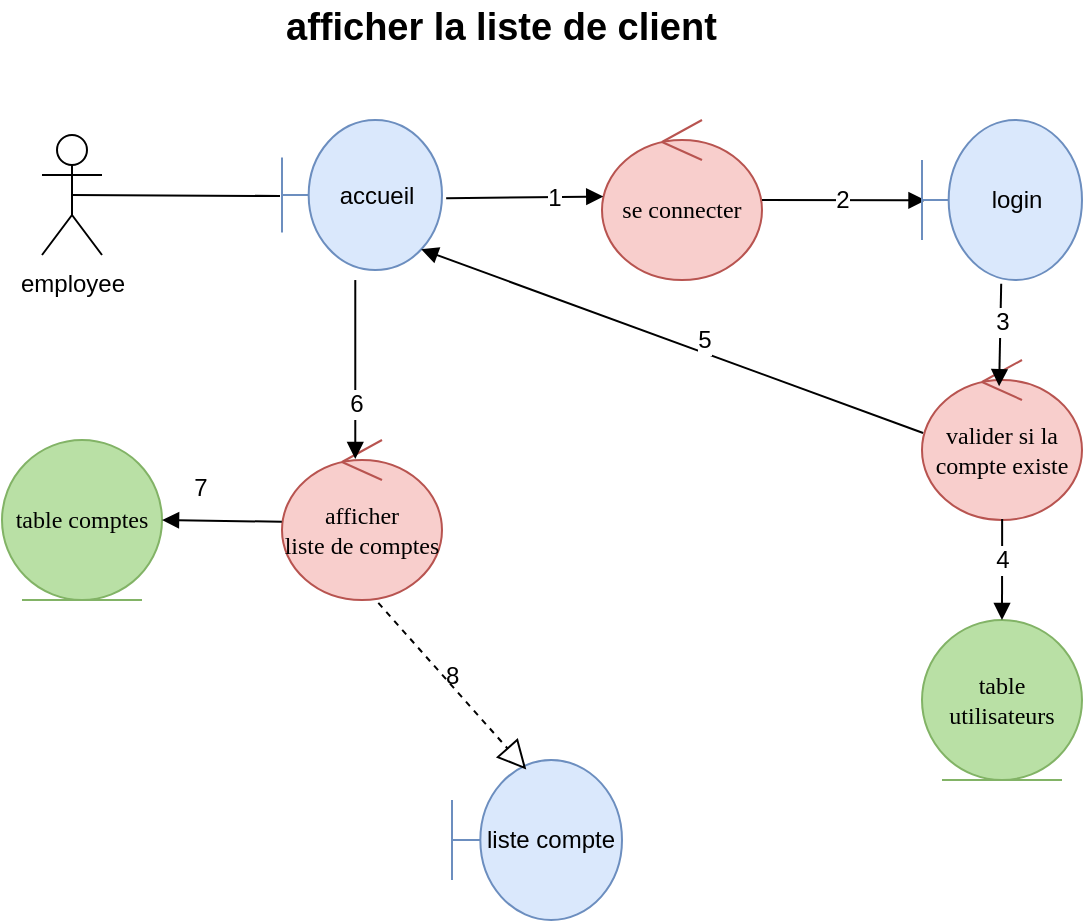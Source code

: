 <mxfile version="12.2.0" type="device" pages="1"><diagram id="a8F-KpxeSo2esNF1dB-o" name="Page-1"><mxGraphModel dx="752" dy="460" grid="1" gridSize="10" guides="1" tooltips="1" connect="1" arrows="1" fold="1" page="1" pageScale="1" pageWidth="827" pageHeight="1169" math="0" shadow="0"><root><mxCell id="0"/><mxCell id="1" parent="0"/><mxCell id="uXGSyfwkB0Nuc29Ko5D3-1" value="accueil" style="shape=umlBoundary;whiteSpace=wrap;html=1;fillColor=#dae8fc;strokeColor=#6c8ebf;" parent="1" vertex="1"><mxGeometry x="280" y="70" width="80" height="75" as="geometry"/></mxCell><mxCell id="uXGSyfwkB0Nuc29Ko5D3-2" value="afficher&lt;br&gt;liste de comptes" style="ellipse;shape=umlControl;whiteSpace=wrap;html=1;fontFamily=Verdana;fillColor=#f8cecc;strokeColor=#b85450;" parent="1" vertex="1"><mxGeometry x="280" y="230" width="80" height="80" as="geometry"/></mxCell><mxCell id="uXGSyfwkB0Nuc29Ko5D3-3" value="table comptes" style="ellipse;shape=umlEntity;whiteSpace=wrap;html=1;fontFamily=Verdana;fillColor=#B9E0A5;strokeColor=#82b366;" parent="1" vertex="1"><mxGeometry x="140" y="230" width="80" height="80" as="geometry"/></mxCell><mxCell id="uXGSyfwkB0Nuc29Ko5D3-8" value="employee" style="shape=umlActor;verticalLabelPosition=bottom;labelBackgroundColor=#ffffff;verticalAlign=top;html=1;outlineConnect=0;" parent="1" vertex="1"><mxGeometry x="160" y="77.5" width="30" height="60" as="geometry"/></mxCell><mxCell id="uXGSyfwkB0Nuc29Ko5D3-9" value="" style="endArrow=none;html=1;exitX=0.5;exitY=0.5;exitDx=0;exitDy=0;exitPerimeter=0;" parent="1" source="uXGSyfwkB0Nuc29Ko5D3-8" edge="1"><mxGeometry width="50" height="50" relative="1" as="geometry"><mxPoint x="200" y="116" as="sourcePoint"/><mxPoint x="279" y="108" as="targetPoint"/></mxGeometry></mxCell><mxCell id="uXGSyfwkB0Nuc29Ko5D3-13" value="liste compte" style="shape=umlBoundary;whiteSpace=wrap;html=1;fillColor=#dae8fc;strokeColor=#6c8ebf;" parent="1" vertex="1"><mxGeometry x="365" y="390" width="85" height="80" as="geometry"/></mxCell><mxCell id="uXGSyfwkB0Nuc29Ko5D3-24" value="se connecter" style="ellipse;shape=umlControl;whiteSpace=wrap;html=1;fontFamily=Verdana;fillColor=#f8cecc;strokeColor=#b85450;" parent="1" vertex="1"><mxGeometry x="440" y="70" width="80" height="80" as="geometry"/></mxCell><mxCell id="uXGSyfwkB0Nuc29Ko5D3-25" value="" style="html=1;verticalAlign=bottom;endArrow=block;fontFamily=Verdana;entryX=0.022;entryY=0.502;entryDx=0;entryDy=0;entryPerimeter=0;" parent="1" target="uXGSyfwkB0Nuc29Ko5D3-28" edge="1"><mxGeometry x="0.02" y="-28" width="80" relative="1" as="geometry"><mxPoint x="520" y="110" as="sourcePoint"/><mxPoint x="637" y="111" as="targetPoint"/><Array as="points"/><mxPoint as="offset"/></mxGeometry></mxCell><mxCell id="uXGSyfwkB0Nuc29Ko5D3-26" value="2" style="text;html=1;resizable=0;points=[];align=center;verticalAlign=middle;labelBackgroundColor=#ffffff;" parent="uXGSyfwkB0Nuc29Ko5D3-25" vertex="1" connectable="0"><mxGeometry x="0.38" relative="1" as="geometry"><mxPoint x="-16.5" as="offset"/></mxGeometry></mxCell><mxCell id="uXGSyfwkB0Nuc29Ko5D3-27" value="table utilisateurs" style="ellipse;shape=umlEntity;whiteSpace=wrap;html=1;fontFamily=Verdana;fillColor=#B9E0A5;strokeColor=#82b366;" parent="1" vertex="1"><mxGeometry x="600" y="320" width="80" height="80" as="geometry"/></mxCell><mxCell id="uXGSyfwkB0Nuc29Ko5D3-28" value="login" style="shape=umlBoundary;whiteSpace=wrap;html=1;fillColor=#dae8fc;strokeColor=#6c8ebf;" parent="1" vertex="1"><mxGeometry x="600" y="70" width="80" height="80" as="geometry"/></mxCell><mxCell id="uXGSyfwkB0Nuc29Ko5D3-29" value="valider si la compte existe" style="ellipse;shape=umlControl;whiteSpace=wrap;html=1;fontFamily=Verdana;fillColor=#f8cecc;strokeColor=#b85450;" parent="1" vertex="1"><mxGeometry x="600" y="190" width="80" height="80" as="geometry"/></mxCell><mxCell id="uXGSyfwkB0Nuc29Ko5D3-30" value="" style="html=1;verticalAlign=bottom;endArrow=block;fontFamily=Verdana;entryX=0.482;entryY=0.164;entryDx=0;entryDy=0;entryPerimeter=0;exitX=0.495;exitY=1.023;exitDx=0;exitDy=0;exitPerimeter=0;" parent="1" source="uXGSyfwkB0Nuc29Ko5D3-28" target="uXGSyfwkB0Nuc29Ko5D3-29" edge="1"><mxGeometry x="0.02" y="-28" width="80" relative="1" as="geometry"><mxPoint x="523" y="121" as="sourcePoint"/><mxPoint x="647" y="121" as="targetPoint"/><Array as="points"/><mxPoint as="offset"/></mxGeometry></mxCell><mxCell id="uXGSyfwkB0Nuc29Ko5D3-31" value="3" style="text;html=1;resizable=0;points=[];align=center;verticalAlign=middle;labelBackgroundColor=#ffffff;" parent="uXGSyfwkB0Nuc29Ko5D3-30" vertex="1" connectable="0"><mxGeometry x="0.38" relative="1" as="geometry"><mxPoint x="1" y="-17" as="offset"/></mxGeometry></mxCell><mxCell id="uXGSyfwkB0Nuc29Ko5D3-32" value="" style="html=1;verticalAlign=bottom;endArrow=block;fontFamily=Verdana;entryX=0.5;entryY=0;entryDx=0;entryDy=0;exitX=0.501;exitY=0.993;exitDx=0;exitDy=0;exitPerimeter=0;" parent="1" source="uXGSyfwkB0Nuc29Ko5D3-29" target="uXGSyfwkB0Nuc29Ko5D3-27" edge="1"><mxGeometry x="0.02" y="-28" width="80" relative="1" as="geometry"><mxPoint x="697.4" y="163.12" as="sourcePoint"/><mxPoint x="696.74" y="243.12" as="targetPoint"/><Array as="points"/><mxPoint as="offset"/></mxGeometry></mxCell><mxCell id="uXGSyfwkB0Nuc29Ko5D3-33" value="4" style="text;html=1;resizable=0;points=[];align=center;verticalAlign=middle;labelBackgroundColor=#ffffff;" parent="uXGSyfwkB0Nuc29Ko5D3-32" vertex="1" connectable="0"><mxGeometry x="0.38" relative="1" as="geometry"><mxPoint y="-14.5" as="offset"/></mxGeometry></mxCell><mxCell id="uXGSyfwkB0Nuc29Ko5D3-34" value="" style="html=1;verticalAlign=bottom;endArrow=block;fontFamily=Verdana;exitX=1.026;exitY=0.521;exitDx=0;exitDy=0;exitPerimeter=0;entryX=0.008;entryY=0.478;entryDx=0;entryDy=0;entryPerimeter=0;" parent="1" source="uXGSyfwkB0Nuc29Ko5D3-1" target="uXGSyfwkB0Nuc29Ko5D3-24" edge="1"><mxGeometry x="0.02" y="-28" width="80" relative="1" as="geometry"><mxPoint x="523" y="121.0" as="sourcePoint"/><mxPoint x="460" y="120" as="targetPoint"/><Array as="points"/><mxPoint as="offset"/></mxGeometry></mxCell><mxCell id="uXGSyfwkB0Nuc29Ko5D3-35" value="1" style="text;html=1;resizable=0;points=[];align=center;verticalAlign=middle;labelBackgroundColor=#ffffff;" parent="uXGSyfwkB0Nuc29Ko5D3-34" vertex="1" connectable="0"><mxGeometry x="0.38" relative="1" as="geometry"><mxPoint as="offset"/></mxGeometry></mxCell><mxCell id="uXGSyfwkB0Nuc29Ko5D3-38" value="" style="html=1;verticalAlign=bottom;endArrow=block;fontFamily=Verdana;entryX=0.87;entryY=0.862;entryDx=0;entryDy=0;entryPerimeter=0;exitX=0.007;exitY=0.456;exitDx=0;exitDy=0;exitPerimeter=0;" parent="1" source="uXGSyfwkB0Nuc29Ko5D3-29" target="uXGSyfwkB0Nuc29Ko5D3-1" edge="1"><mxGeometry x="0.02" y="-28" width="80" relative="1" as="geometry"><mxPoint x="570" y="260" as="sourcePoint"/><mxPoint x="648.56" y="213.12" as="targetPoint"/><Array as="points"/><mxPoint as="offset"/></mxGeometry></mxCell><mxCell id="uXGSyfwkB0Nuc29Ko5D3-39" value="5" style="text;html=1;resizable=0;points=[];align=center;verticalAlign=middle;labelBackgroundColor=#ffffff;" parent="uXGSyfwkB0Nuc29Ko5D3-38" vertex="1" connectable="0"><mxGeometry x="0.38" relative="1" as="geometry"><mxPoint x="63" y="17" as="offset"/></mxGeometry></mxCell><mxCell id="uXGSyfwkB0Nuc29Ko5D3-42" value="" style="html=1;verticalAlign=bottom;endArrow=block;fontFamily=Verdana;entryX=0.458;entryY=0.119;entryDx=0;entryDy=0;entryPerimeter=0;exitX=0.458;exitY=1.067;exitDx=0;exitDy=0;exitPerimeter=0;" parent="1" source="uXGSyfwkB0Nuc29Ko5D3-1" target="uXGSyfwkB0Nuc29Ko5D3-2" edge="1"><mxGeometry x="0.02" y="-28" width="80" relative="1" as="geometry"><mxPoint x="610.56" y="236.48" as="sourcePoint"/><mxPoint x="359.6" y="144.65" as="targetPoint"/><Array as="points"/><mxPoint as="offset"/></mxGeometry></mxCell><mxCell id="uXGSyfwkB0Nuc29Ko5D3-43" value="6" style="text;html=1;resizable=0;points=[];align=center;verticalAlign=middle;labelBackgroundColor=#ffffff;" parent="uXGSyfwkB0Nuc29Ko5D3-42" vertex="1" connectable="0"><mxGeometry x="0.38" relative="1" as="geometry"><mxPoint as="offset"/></mxGeometry></mxCell><mxCell id="uXGSyfwkB0Nuc29Ko5D3-46" value="" style="html=1;verticalAlign=bottom;endArrow=block;fontFamily=Verdana;exitX=-0.001;exitY=0.511;exitDx=0;exitDy=0;exitPerimeter=0;entryX=1;entryY=0.5;entryDx=0;entryDy=0;" parent="1" source="uXGSyfwkB0Nuc29Ko5D3-2" target="uXGSyfwkB0Nuc29Ko5D3-3" edge="1"><mxGeometry x="0.02" y="-28" width="80" relative="1" as="geometry"><mxPoint x="331.28" y="322.16" as="sourcePoint"/><mxPoint x="332.086" y="400" as="targetPoint"/><Array as="points"/><mxPoint as="offset"/></mxGeometry></mxCell><mxCell id="uXGSyfwkB0Nuc29Ko5D3-47" value="7" style="text;html=1;resizable=0;points=[];align=center;verticalAlign=middle;labelBackgroundColor=#ffffff;" parent="uXGSyfwkB0Nuc29Ko5D3-46" vertex="1" connectable="0"><mxGeometry x="0.38" relative="1" as="geometry"><mxPoint x="0.5" y="-16.5" as="offset"/></mxGeometry></mxCell><mxCell id="uXGSyfwkB0Nuc29Ko5D3-52" value="" style="endArrow=block;dashed=1;endFill=0;endSize=12;html=1;exitX=0.602;exitY=1.018;exitDx=0;exitDy=0;exitPerimeter=0;entryX=0.437;entryY=0.06;entryDx=0;entryDy=0;entryPerimeter=0;" parent="1" source="uXGSyfwkB0Nuc29Ko5D3-2" target="uXGSyfwkB0Nuc29Ko5D3-13" edge="1"><mxGeometry width="160" relative="1" as="geometry"><mxPoint x="140" y="490" as="sourcePoint"/><mxPoint x="300" y="490" as="targetPoint"/></mxGeometry></mxCell><mxCell id="uXGSyfwkB0Nuc29Ko5D3-53" value="8" style="text;html=1;resizable=0;points=[];autosize=1;align=left;verticalAlign=top;spacingTop=-4;" parent="1" vertex="1"><mxGeometry x="360" y="338" width="20" height="20" as="geometry"/></mxCell><mxCell id="uXGSyfwkB0Nuc29Ko5D3-60" value="&lt;font style=&quot;font-size: 19px&quot;&gt;&lt;b&gt;afficher la liste de client&lt;/b&gt;&lt;/font&gt;" style="text;html=1;resizable=0;points=[];autosize=1;align=left;verticalAlign=top;spacingTop=-4;" parent="1" vertex="1"><mxGeometry x="280" y="10" width="230" height="20" as="geometry"/></mxCell></root></mxGraphModel></diagram></mxfile>